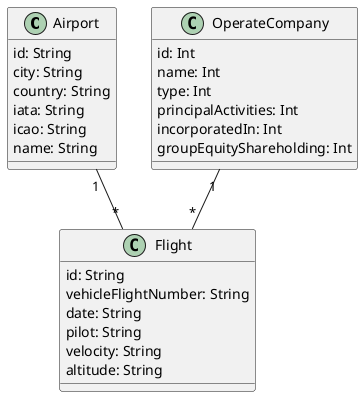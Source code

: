 @startuml "FlightCompany"


class Airport{
  id: String
  city: String
  country: String
  iata: String
  icao: String
  name: String
}

class OperateCompany{
  id: Int
  name: Int
  type: Int
  principalActivities: Int
  incorporatedIn: Int
  groupEquityShareholding: Int
}

class Flight{
  id: String
  vehicleFlightNumber: String
  date: String
  pilot: String
  velocity: String
  altitude: String
}



Airport "1" -- "*" Flight

OperateCompany "1" -- "*" Flight


@enduml